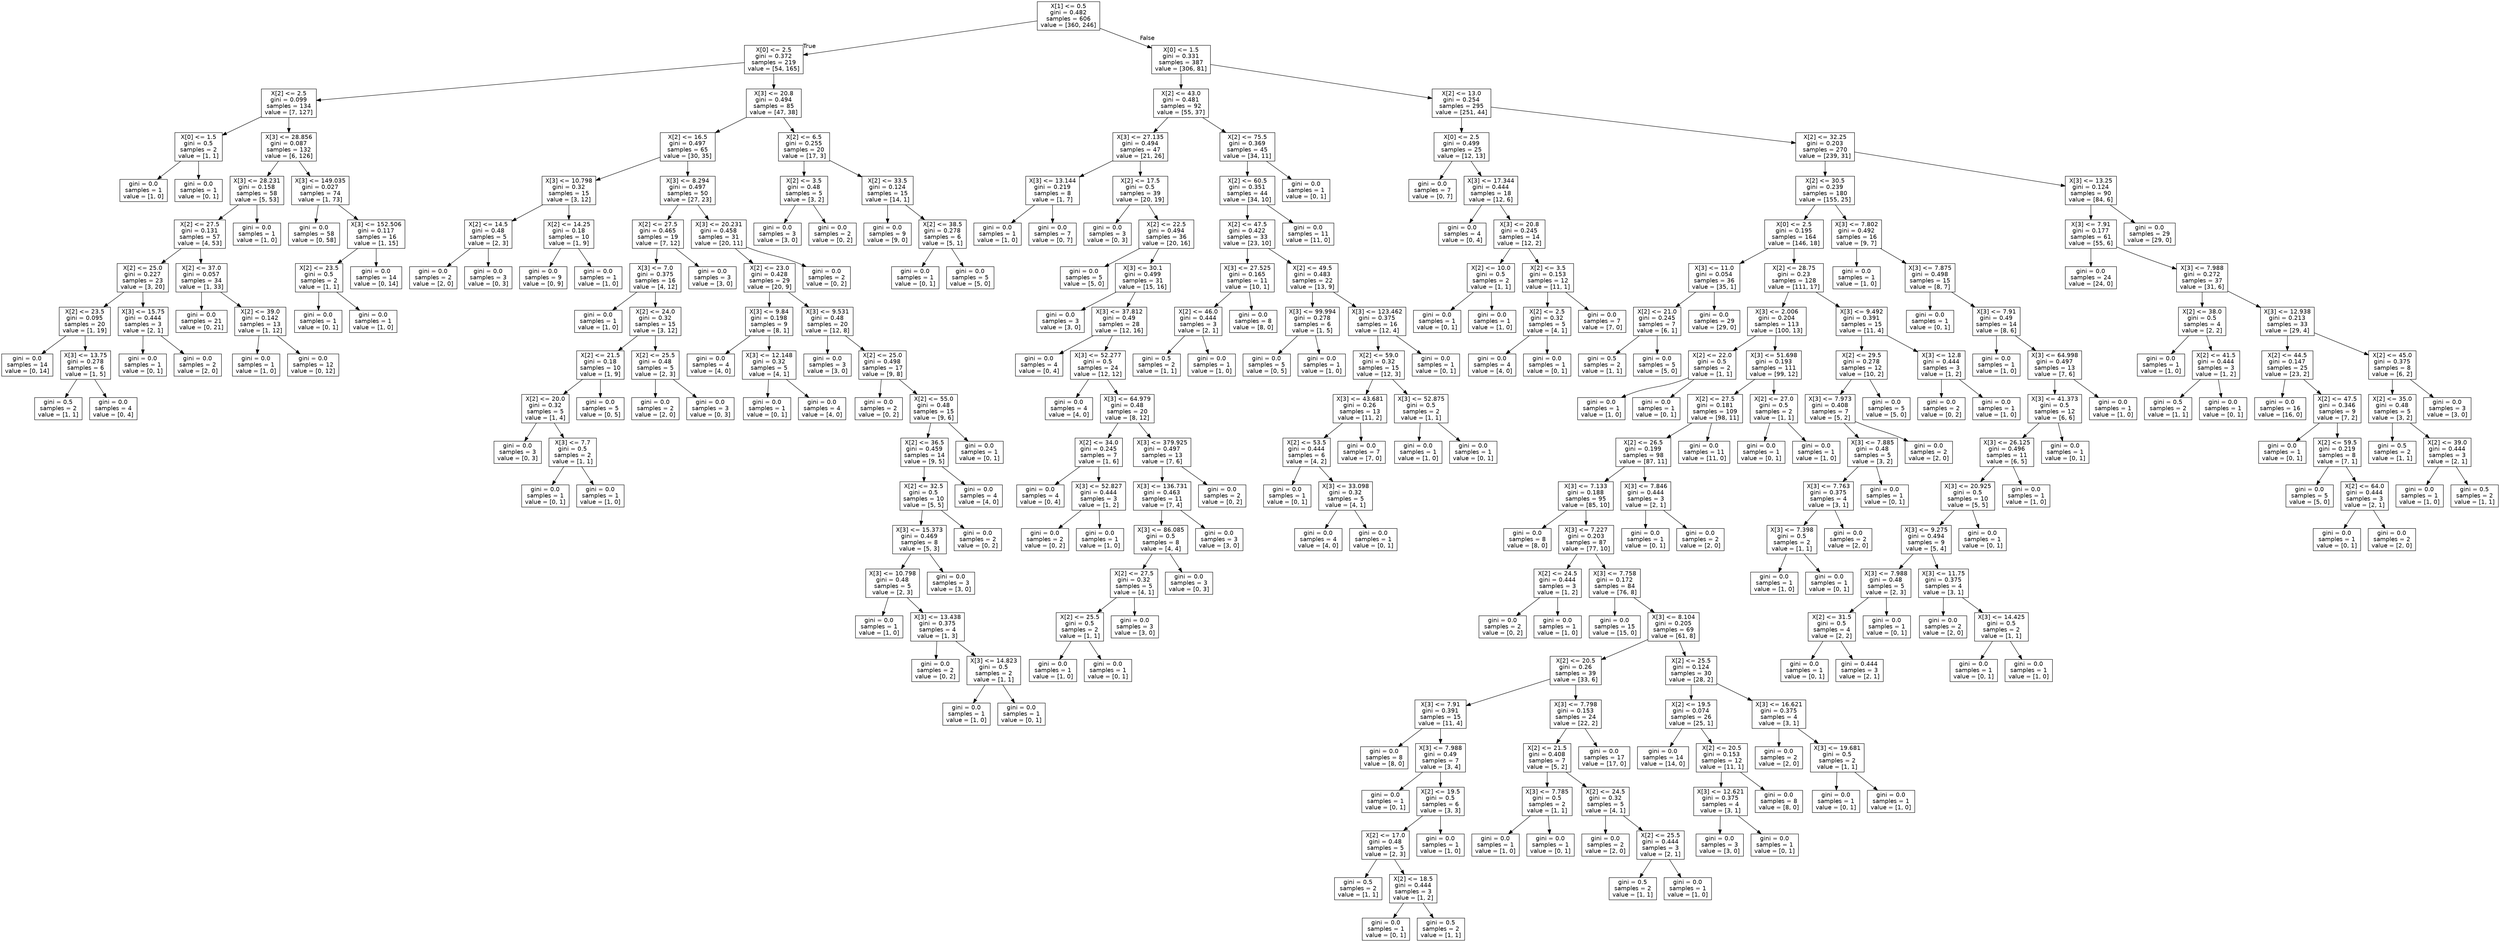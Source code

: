 digraph Tree {
node [shape=box, fontname="helvetica"] ;
edge [fontname="helvetica"] ;
0 [label="X[1] <= 0.5\ngini = 0.482\nsamples = 606\nvalue = [360, 246]"] ;
1 [label="X[0] <= 2.5\ngini = 0.372\nsamples = 219\nvalue = [54, 165]"] ;
0 -> 1 [labeldistance=2.5, labelangle=45, headlabel="True"] ;
2 [label="X[2] <= 2.5\ngini = 0.099\nsamples = 134\nvalue = [7, 127]"] ;
1 -> 2 ;
3 [label="X[0] <= 1.5\ngini = 0.5\nsamples = 2\nvalue = [1, 1]"] ;
2 -> 3 ;
4 [label="gini = 0.0\nsamples = 1\nvalue = [1, 0]"] ;
3 -> 4 ;
5 [label="gini = 0.0\nsamples = 1\nvalue = [0, 1]"] ;
3 -> 5 ;
6 [label="X[3] <= 28.856\ngini = 0.087\nsamples = 132\nvalue = [6, 126]"] ;
2 -> 6 ;
7 [label="X[3] <= 28.231\ngini = 0.158\nsamples = 58\nvalue = [5, 53]"] ;
6 -> 7 ;
8 [label="X[2] <= 27.5\ngini = 0.131\nsamples = 57\nvalue = [4, 53]"] ;
7 -> 8 ;
9 [label="X[2] <= 25.0\ngini = 0.227\nsamples = 23\nvalue = [3, 20]"] ;
8 -> 9 ;
10 [label="X[2] <= 23.5\ngini = 0.095\nsamples = 20\nvalue = [1, 19]"] ;
9 -> 10 ;
11 [label="gini = 0.0\nsamples = 14\nvalue = [0, 14]"] ;
10 -> 11 ;
12 [label="X[3] <= 13.75\ngini = 0.278\nsamples = 6\nvalue = [1, 5]"] ;
10 -> 12 ;
13 [label="gini = 0.5\nsamples = 2\nvalue = [1, 1]"] ;
12 -> 13 ;
14 [label="gini = 0.0\nsamples = 4\nvalue = [0, 4]"] ;
12 -> 14 ;
15 [label="X[3] <= 15.75\ngini = 0.444\nsamples = 3\nvalue = [2, 1]"] ;
9 -> 15 ;
16 [label="gini = 0.0\nsamples = 1\nvalue = [0, 1]"] ;
15 -> 16 ;
17 [label="gini = 0.0\nsamples = 2\nvalue = [2, 0]"] ;
15 -> 17 ;
18 [label="X[2] <= 37.0\ngini = 0.057\nsamples = 34\nvalue = [1, 33]"] ;
8 -> 18 ;
19 [label="gini = 0.0\nsamples = 21\nvalue = [0, 21]"] ;
18 -> 19 ;
20 [label="X[2] <= 39.0\ngini = 0.142\nsamples = 13\nvalue = [1, 12]"] ;
18 -> 20 ;
21 [label="gini = 0.0\nsamples = 1\nvalue = [1, 0]"] ;
20 -> 21 ;
22 [label="gini = 0.0\nsamples = 12\nvalue = [0, 12]"] ;
20 -> 22 ;
23 [label="gini = 0.0\nsamples = 1\nvalue = [1, 0]"] ;
7 -> 23 ;
24 [label="X[3] <= 149.035\ngini = 0.027\nsamples = 74\nvalue = [1, 73]"] ;
6 -> 24 ;
25 [label="gini = 0.0\nsamples = 58\nvalue = [0, 58]"] ;
24 -> 25 ;
26 [label="X[3] <= 152.506\ngini = 0.117\nsamples = 16\nvalue = [1, 15]"] ;
24 -> 26 ;
27 [label="X[2] <= 23.5\ngini = 0.5\nsamples = 2\nvalue = [1, 1]"] ;
26 -> 27 ;
28 [label="gini = 0.0\nsamples = 1\nvalue = [0, 1]"] ;
27 -> 28 ;
29 [label="gini = 0.0\nsamples = 1\nvalue = [1, 0]"] ;
27 -> 29 ;
30 [label="gini = 0.0\nsamples = 14\nvalue = [0, 14]"] ;
26 -> 30 ;
31 [label="X[3] <= 20.8\ngini = 0.494\nsamples = 85\nvalue = [47, 38]"] ;
1 -> 31 ;
32 [label="X[2] <= 16.5\ngini = 0.497\nsamples = 65\nvalue = [30, 35]"] ;
31 -> 32 ;
33 [label="X[3] <= 10.798\ngini = 0.32\nsamples = 15\nvalue = [3, 12]"] ;
32 -> 33 ;
34 [label="X[2] <= 14.5\ngini = 0.48\nsamples = 5\nvalue = [2, 3]"] ;
33 -> 34 ;
35 [label="gini = 0.0\nsamples = 2\nvalue = [2, 0]"] ;
34 -> 35 ;
36 [label="gini = 0.0\nsamples = 3\nvalue = [0, 3]"] ;
34 -> 36 ;
37 [label="X[2] <= 14.25\ngini = 0.18\nsamples = 10\nvalue = [1, 9]"] ;
33 -> 37 ;
38 [label="gini = 0.0\nsamples = 9\nvalue = [0, 9]"] ;
37 -> 38 ;
39 [label="gini = 0.0\nsamples = 1\nvalue = [1, 0]"] ;
37 -> 39 ;
40 [label="X[3] <= 8.294\ngini = 0.497\nsamples = 50\nvalue = [27, 23]"] ;
32 -> 40 ;
41 [label="X[2] <= 27.5\ngini = 0.465\nsamples = 19\nvalue = [7, 12]"] ;
40 -> 41 ;
42 [label="X[3] <= 7.0\ngini = 0.375\nsamples = 16\nvalue = [4, 12]"] ;
41 -> 42 ;
43 [label="gini = 0.0\nsamples = 1\nvalue = [1, 0]"] ;
42 -> 43 ;
44 [label="X[2] <= 24.0\ngini = 0.32\nsamples = 15\nvalue = [3, 12]"] ;
42 -> 44 ;
45 [label="X[2] <= 21.5\ngini = 0.18\nsamples = 10\nvalue = [1, 9]"] ;
44 -> 45 ;
46 [label="X[2] <= 20.0\ngini = 0.32\nsamples = 5\nvalue = [1, 4]"] ;
45 -> 46 ;
47 [label="gini = 0.0\nsamples = 3\nvalue = [0, 3]"] ;
46 -> 47 ;
48 [label="X[3] <= 7.7\ngini = 0.5\nsamples = 2\nvalue = [1, 1]"] ;
46 -> 48 ;
49 [label="gini = 0.0\nsamples = 1\nvalue = [0, 1]"] ;
48 -> 49 ;
50 [label="gini = 0.0\nsamples = 1\nvalue = [1, 0]"] ;
48 -> 50 ;
51 [label="gini = 0.0\nsamples = 5\nvalue = [0, 5]"] ;
45 -> 51 ;
52 [label="X[2] <= 25.5\ngini = 0.48\nsamples = 5\nvalue = [2, 3]"] ;
44 -> 52 ;
53 [label="gini = 0.0\nsamples = 2\nvalue = [2, 0]"] ;
52 -> 53 ;
54 [label="gini = 0.0\nsamples = 3\nvalue = [0, 3]"] ;
52 -> 54 ;
55 [label="gini = 0.0\nsamples = 3\nvalue = [3, 0]"] ;
41 -> 55 ;
56 [label="X[3] <= 20.231\ngini = 0.458\nsamples = 31\nvalue = [20, 11]"] ;
40 -> 56 ;
57 [label="X[2] <= 23.0\ngini = 0.428\nsamples = 29\nvalue = [20, 9]"] ;
56 -> 57 ;
58 [label="X[3] <= 9.84\ngini = 0.198\nsamples = 9\nvalue = [8, 1]"] ;
57 -> 58 ;
59 [label="gini = 0.0\nsamples = 4\nvalue = [4, 0]"] ;
58 -> 59 ;
60 [label="X[3] <= 12.148\ngini = 0.32\nsamples = 5\nvalue = [4, 1]"] ;
58 -> 60 ;
61 [label="gini = 0.0\nsamples = 1\nvalue = [0, 1]"] ;
60 -> 61 ;
62 [label="gini = 0.0\nsamples = 4\nvalue = [4, 0]"] ;
60 -> 62 ;
63 [label="X[3] <= 9.531\ngini = 0.48\nsamples = 20\nvalue = [12, 8]"] ;
57 -> 63 ;
64 [label="gini = 0.0\nsamples = 3\nvalue = [3, 0]"] ;
63 -> 64 ;
65 [label="X[2] <= 25.0\ngini = 0.498\nsamples = 17\nvalue = [9, 8]"] ;
63 -> 65 ;
66 [label="gini = 0.0\nsamples = 2\nvalue = [0, 2]"] ;
65 -> 66 ;
67 [label="X[2] <= 55.0\ngini = 0.48\nsamples = 15\nvalue = [9, 6]"] ;
65 -> 67 ;
68 [label="X[2] <= 36.5\ngini = 0.459\nsamples = 14\nvalue = [9, 5]"] ;
67 -> 68 ;
69 [label="X[2] <= 32.5\ngini = 0.5\nsamples = 10\nvalue = [5, 5]"] ;
68 -> 69 ;
70 [label="X[3] <= 15.373\ngini = 0.469\nsamples = 8\nvalue = [5, 3]"] ;
69 -> 70 ;
71 [label="X[3] <= 10.798\ngini = 0.48\nsamples = 5\nvalue = [2, 3]"] ;
70 -> 71 ;
72 [label="gini = 0.0\nsamples = 1\nvalue = [1, 0]"] ;
71 -> 72 ;
73 [label="X[3] <= 13.438\ngini = 0.375\nsamples = 4\nvalue = [1, 3]"] ;
71 -> 73 ;
74 [label="gini = 0.0\nsamples = 2\nvalue = [0, 2]"] ;
73 -> 74 ;
75 [label="X[3] <= 14.823\ngini = 0.5\nsamples = 2\nvalue = [1, 1]"] ;
73 -> 75 ;
76 [label="gini = 0.0\nsamples = 1\nvalue = [1, 0]"] ;
75 -> 76 ;
77 [label="gini = 0.0\nsamples = 1\nvalue = [0, 1]"] ;
75 -> 77 ;
78 [label="gini = 0.0\nsamples = 3\nvalue = [3, 0]"] ;
70 -> 78 ;
79 [label="gini = 0.0\nsamples = 2\nvalue = [0, 2]"] ;
69 -> 79 ;
80 [label="gini = 0.0\nsamples = 4\nvalue = [4, 0]"] ;
68 -> 80 ;
81 [label="gini = 0.0\nsamples = 1\nvalue = [0, 1]"] ;
67 -> 81 ;
82 [label="gini = 0.0\nsamples = 2\nvalue = [0, 2]"] ;
56 -> 82 ;
83 [label="X[2] <= 6.5\ngini = 0.255\nsamples = 20\nvalue = [17, 3]"] ;
31 -> 83 ;
84 [label="X[2] <= 3.5\ngini = 0.48\nsamples = 5\nvalue = [3, 2]"] ;
83 -> 84 ;
85 [label="gini = 0.0\nsamples = 3\nvalue = [3, 0]"] ;
84 -> 85 ;
86 [label="gini = 0.0\nsamples = 2\nvalue = [0, 2]"] ;
84 -> 86 ;
87 [label="X[2] <= 33.5\ngini = 0.124\nsamples = 15\nvalue = [14, 1]"] ;
83 -> 87 ;
88 [label="gini = 0.0\nsamples = 9\nvalue = [9, 0]"] ;
87 -> 88 ;
89 [label="X[2] <= 38.5\ngini = 0.278\nsamples = 6\nvalue = [5, 1]"] ;
87 -> 89 ;
90 [label="gini = 0.0\nsamples = 1\nvalue = [0, 1]"] ;
89 -> 90 ;
91 [label="gini = 0.0\nsamples = 5\nvalue = [5, 0]"] ;
89 -> 91 ;
92 [label="X[0] <= 1.5\ngini = 0.331\nsamples = 387\nvalue = [306, 81]"] ;
0 -> 92 [labeldistance=2.5, labelangle=-45, headlabel="False"] ;
93 [label="X[2] <= 43.0\ngini = 0.481\nsamples = 92\nvalue = [55, 37]"] ;
92 -> 93 ;
94 [label="X[3] <= 27.135\ngini = 0.494\nsamples = 47\nvalue = [21, 26]"] ;
93 -> 94 ;
95 [label="X[3] <= 13.144\ngini = 0.219\nsamples = 8\nvalue = [1, 7]"] ;
94 -> 95 ;
96 [label="gini = 0.0\nsamples = 1\nvalue = [1, 0]"] ;
95 -> 96 ;
97 [label="gini = 0.0\nsamples = 7\nvalue = [0, 7]"] ;
95 -> 97 ;
98 [label="X[2] <= 17.5\ngini = 0.5\nsamples = 39\nvalue = [20, 19]"] ;
94 -> 98 ;
99 [label="gini = 0.0\nsamples = 3\nvalue = [0, 3]"] ;
98 -> 99 ;
100 [label="X[2] <= 22.5\ngini = 0.494\nsamples = 36\nvalue = [20, 16]"] ;
98 -> 100 ;
101 [label="gini = 0.0\nsamples = 5\nvalue = [5, 0]"] ;
100 -> 101 ;
102 [label="X[3] <= 30.1\ngini = 0.499\nsamples = 31\nvalue = [15, 16]"] ;
100 -> 102 ;
103 [label="gini = 0.0\nsamples = 3\nvalue = [3, 0]"] ;
102 -> 103 ;
104 [label="X[3] <= 37.812\ngini = 0.49\nsamples = 28\nvalue = [12, 16]"] ;
102 -> 104 ;
105 [label="gini = 0.0\nsamples = 4\nvalue = [0, 4]"] ;
104 -> 105 ;
106 [label="X[3] <= 52.277\ngini = 0.5\nsamples = 24\nvalue = [12, 12]"] ;
104 -> 106 ;
107 [label="gini = 0.0\nsamples = 4\nvalue = [4, 0]"] ;
106 -> 107 ;
108 [label="X[3] <= 64.979\ngini = 0.48\nsamples = 20\nvalue = [8, 12]"] ;
106 -> 108 ;
109 [label="X[2] <= 34.0\ngini = 0.245\nsamples = 7\nvalue = [1, 6]"] ;
108 -> 109 ;
110 [label="gini = 0.0\nsamples = 4\nvalue = [0, 4]"] ;
109 -> 110 ;
111 [label="X[3] <= 52.827\ngini = 0.444\nsamples = 3\nvalue = [1, 2]"] ;
109 -> 111 ;
112 [label="gini = 0.0\nsamples = 2\nvalue = [0, 2]"] ;
111 -> 112 ;
113 [label="gini = 0.0\nsamples = 1\nvalue = [1, 0]"] ;
111 -> 113 ;
114 [label="X[3] <= 379.925\ngini = 0.497\nsamples = 13\nvalue = [7, 6]"] ;
108 -> 114 ;
115 [label="X[3] <= 136.731\ngini = 0.463\nsamples = 11\nvalue = [7, 4]"] ;
114 -> 115 ;
116 [label="X[3] <= 86.085\ngini = 0.5\nsamples = 8\nvalue = [4, 4]"] ;
115 -> 116 ;
117 [label="X[2] <= 27.5\ngini = 0.32\nsamples = 5\nvalue = [4, 1]"] ;
116 -> 117 ;
118 [label="X[2] <= 25.5\ngini = 0.5\nsamples = 2\nvalue = [1, 1]"] ;
117 -> 118 ;
119 [label="gini = 0.0\nsamples = 1\nvalue = [1, 0]"] ;
118 -> 119 ;
120 [label="gini = 0.0\nsamples = 1\nvalue = [0, 1]"] ;
118 -> 120 ;
121 [label="gini = 0.0\nsamples = 3\nvalue = [3, 0]"] ;
117 -> 121 ;
122 [label="gini = 0.0\nsamples = 3\nvalue = [0, 3]"] ;
116 -> 122 ;
123 [label="gini = 0.0\nsamples = 3\nvalue = [3, 0]"] ;
115 -> 123 ;
124 [label="gini = 0.0\nsamples = 2\nvalue = [0, 2]"] ;
114 -> 124 ;
125 [label="X[2] <= 75.5\ngini = 0.369\nsamples = 45\nvalue = [34, 11]"] ;
93 -> 125 ;
126 [label="X[2] <= 60.5\ngini = 0.351\nsamples = 44\nvalue = [34, 10]"] ;
125 -> 126 ;
127 [label="X[2] <= 47.5\ngini = 0.422\nsamples = 33\nvalue = [23, 10]"] ;
126 -> 127 ;
128 [label="X[3] <= 27.525\ngini = 0.165\nsamples = 11\nvalue = [10, 1]"] ;
127 -> 128 ;
129 [label="X[2] <= 46.0\ngini = 0.444\nsamples = 3\nvalue = [2, 1]"] ;
128 -> 129 ;
130 [label="gini = 0.5\nsamples = 2\nvalue = [1, 1]"] ;
129 -> 130 ;
131 [label="gini = 0.0\nsamples = 1\nvalue = [1, 0]"] ;
129 -> 131 ;
132 [label="gini = 0.0\nsamples = 8\nvalue = [8, 0]"] ;
128 -> 132 ;
133 [label="X[2] <= 49.5\ngini = 0.483\nsamples = 22\nvalue = [13, 9]"] ;
127 -> 133 ;
134 [label="X[3] <= 99.994\ngini = 0.278\nsamples = 6\nvalue = [1, 5]"] ;
133 -> 134 ;
135 [label="gini = 0.0\nsamples = 5\nvalue = [0, 5]"] ;
134 -> 135 ;
136 [label="gini = 0.0\nsamples = 1\nvalue = [1, 0]"] ;
134 -> 136 ;
137 [label="X[3] <= 123.462\ngini = 0.375\nsamples = 16\nvalue = [12, 4]"] ;
133 -> 137 ;
138 [label="X[2] <= 59.0\ngini = 0.32\nsamples = 15\nvalue = [12, 3]"] ;
137 -> 138 ;
139 [label="X[3] <= 43.681\ngini = 0.26\nsamples = 13\nvalue = [11, 2]"] ;
138 -> 139 ;
140 [label="X[2] <= 53.5\ngini = 0.444\nsamples = 6\nvalue = [4, 2]"] ;
139 -> 140 ;
141 [label="gini = 0.0\nsamples = 1\nvalue = [0, 1]"] ;
140 -> 141 ;
142 [label="X[3] <= 33.098\ngini = 0.32\nsamples = 5\nvalue = [4, 1]"] ;
140 -> 142 ;
143 [label="gini = 0.0\nsamples = 4\nvalue = [4, 0]"] ;
142 -> 143 ;
144 [label="gini = 0.0\nsamples = 1\nvalue = [0, 1]"] ;
142 -> 144 ;
145 [label="gini = 0.0\nsamples = 7\nvalue = [7, 0]"] ;
139 -> 145 ;
146 [label="X[3] <= 52.875\ngini = 0.5\nsamples = 2\nvalue = [1, 1]"] ;
138 -> 146 ;
147 [label="gini = 0.0\nsamples = 1\nvalue = [1, 0]"] ;
146 -> 147 ;
148 [label="gini = 0.0\nsamples = 1\nvalue = [0, 1]"] ;
146 -> 148 ;
149 [label="gini = 0.0\nsamples = 1\nvalue = [0, 1]"] ;
137 -> 149 ;
150 [label="gini = 0.0\nsamples = 11\nvalue = [11, 0]"] ;
126 -> 150 ;
151 [label="gini = 0.0\nsamples = 1\nvalue = [0, 1]"] ;
125 -> 151 ;
152 [label="X[2] <= 13.0\ngini = 0.254\nsamples = 295\nvalue = [251, 44]"] ;
92 -> 152 ;
153 [label="X[0] <= 2.5\ngini = 0.499\nsamples = 25\nvalue = [12, 13]"] ;
152 -> 153 ;
154 [label="gini = 0.0\nsamples = 7\nvalue = [0, 7]"] ;
153 -> 154 ;
155 [label="X[3] <= 17.344\ngini = 0.444\nsamples = 18\nvalue = [12, 6]"] ;
153 -> 155 ;
156 [label="gini = 0.0\nsamples = 4\nvalue = [0, 4]"] ;
155 -> 156 ;
157 [label="X[3] <= 20.8\ngini = 0.245\nsamples = 14\nvalue = [12, 2]"] ;
155 -> 157 ;
158 [label="X[2] <= 10.0\ngini = 0.5\nsamples = 2\nvalue = [1, 1]"] ;
157 -> 158 ;
159 [label="gini = 0.0\nsamples = 1\nvalue = [0, 1]"] ;
158 -> 159 ;
160 [label="gini = 0.0\nsamples = 1\nvalue = [1, 0]"] ;
158 -> 160 ;
161 [label="X[2] <= 3.5\ngini = 0.153\nsamples = 12\nvalue = [11, 1]"] ;
157 -> 161 ;
162 [label="X[2] <= 2.5\ngini = 0.32\nsamples = 5\nvalue = [4, 1]"] ;
161 -> 162 ;
163 [label="gini = 0.0\nsamples = 4\nvalue = [4, 0]"] ;
162 -> 163 ;
164 [label="gini = 0.0\nsamples = 1\nvalue = [0, 1]"] ;
162 -> 164 ;
165 [label="gini = 0.0\nsamples = 7\nvalue = [7, 0]"] ;
161 -> 165 ;
166 [label="X[2] <= 32.25\ngini = 0.203\nsamples = 270\nvalue = [239, 31]"] ;
152 -> 166 ;
167 [label="X[2] <= 30.5\ngini = 0.239\nsamples = 180\nvalue = [155, 25]"] ;
166 -> 167 ;
168 [label="X[0] <= 2.5\ngini = 0.195\nsamples = 164\nvalue = [146, 18]"] ;
167 -> 168 ;
169 [label="X[3] <= 11.0\ngini = 0.054\nsamples = 36\nvalue = [35, 1]"] ;
168 -> 169 ;
170 [label="X[2] <= 21.0\ngini = 0.245\nsamples = 7\nvalue = [6, 1]"] ;
169 -> 170 ;
171 [label="gini = 0.5\nsamples = 2\nvalue = [1, 1]"] ;
170 -> 171 ;
172 [label="gini = 0.0\nsamples = 5\nvalue = [5, 0]"] ;
170 -> 172 ;
173 [label="gini = 0.0\nsamples = 29\nvalue = [29, 0]"] ;
169 -> 173 ;
174 [label="X[2] <= 28.75\ngini = 0.23\nsamples = 128\nvalue = [111, 17]"] ;
168 -> 174 ;
175 [label="X[3] <= 2.006\ngini = 0.204\nsamples = 113\nvalue = [100, 13]"] ;
174 -> 175 ;
176 [label="X[2] <= 22.0\ngini = 0.5\nsamples = 2\nvalue = [1, 1]"] ;
175 -> 176 ;
177 [label="gini = 0.0\nsamples = 1\nvalue = [1, 0]"] ;
176 -> 177 ;
178 [label="gini = 0.0\nsamples = 1\nvalue = [0, 1]"] ;
176 -> 178 ;
179 [label="X[3] <= 51.698\ngini = 0.193\nsamples = 111\nvalue = [99, 12]"] ;
175 -> 179 ;
180 [label="X[2] <= 27.5\ngini = 0.181\nsamples = 109\nvalue = [98, 11]"] ;
179 -> 180 ;
181 [label="X[2] <= 26.5\ngini = 0.199\nsamples = 98\nvalue = [87, 11]"] ;
180 -> 181 ;
182 [label="X[3] <= 7.133\ngini = 0.188\nsamples = 95\nvalue = [85, 10]"] ;
181 -> 182 ;
183 [label="gini = 0.0\nsamples = 8\nvalue = [8, 0]"] ;
182 -> 183 ;
184 [label="X[3] <= 7.227\ngini = 0.203\nsamples = 87\nvalue = [77, 10]"] ;
182 -> 184 ;
185 [label="X[2] <= 24.5\ngini = 0.444\nsamples = 3\nvalue = [1, 2]"] ;
184 -> 185 ;
186 [label="gini = 0.0\nsamples = 2\nvalue = [0, 2]"] ;
185 -> 186 ;
187 [label="gini = 0.0\nsamples = 1\nvalue = [1, 0]"] ;
185 -> 187 ;
188 [label="X[3] <= 7.758\ngini = 0.172\nsamples = 84\nvalue = [76, 8]"] ;
184 -> 188 ;
189 [label="gini = 0.0\nsamples = 15\nvalue = [15, 0]"] ;
188 -> 189 ;
190 [label="X[3] <= 8.104\ngini = 0.205\nsamples = 69\nvalue = [61, 8]"] ;
188 -> 190 ;
191 [label="X[2] <= 20.5\ngini = 0.26\nsamples = 39\nvalue = [33, 6]"] ;
190 -> 191 ;
192 [label="X[3] <= 7.91\ngini = 0.391\nsamples = 15\nvalue = [11, 4]"] ;
191 -> 192 ;
193 [label="gini = 0.0\nsamples = 8\nvalue = [8, 0]"] ;
192 -> 193 ;
194 [label="X[3] <= 7.988\ngini = 0.49\nsamples = 7\nvalue = [3, 4]"] ;
192 -> 194 ;
195 [label="gini = 0.0\nsamples = 1\nvalue = [0, 1]"] ;
194 -> 195 ;
196 [label="X[2] <= 19.5\ngini = 0.5\nsamples = 6\nvalue = [3, 3]"] ;
194 -> 196 ;
197 [label="X[2] <= 17.0\ngini = 0.48\nsamples = 5\nvalue = [2, 3]"] ;
196 -> 197 ;
198 [label="gini = 0.5\nsamples = 2\nvalue = [1, 1]"] ;
197 -> 198 ;
199 [label="X[2] <= 18.5\ngini = 0.444\nsamples = 3\nvalue = [1, 2]"] ;
197 -> 199 ;
200 [label="gini = 0.0\nsamples = 1\nvalue = [0, 1]"] ;
199 -> 200 ;
201 [label="gini = 0.5\nsamples = 2\nvalue = [1, 1]"] ;
199 -> 201 ;
202 [label="gini = 0.0\nsamples = 1\nvalue = [1, 0]"] ;
196 -> 202 ;
203 [label="X[3] <= 7.798\ngini = 0.153\nsamples = 24\nvalue = [22, 2]"] ;
191 -> 203 ;
204 [label="X[2] <= 21.5\ngini = 0.408\nsamples = 7\nvalue = [5, 2]"] ;
203 -> 204 ;
205 [label="X[3] <= 7.785\ngini = 0.5\nsamples = 2\nvalue = [1, 1]"] ;
204 -> 205 ;
206 [label="gini = 0.0\nsamples = 1\nvalue = [1, 0]"] ;
205 -> 206 ;
207 [label="gini = 0.0\nsamples = 1\nvalue = [0, 1]"] ;
205 -> 207 ;
208 [label="X[2] <= 24.5\ngini = 0.32\nsamples = 5\nvalue = [4, 1]"] ;
204 -> 208 ;
209 [label="gini = 0.0\nsamples = 2\nvalue = [2, 0]"] ;
208 -> 209 ;
210 [label="X[2] <= 25.5\ngini = 0.444\nsamples = 3\nvalue = [2, 1]"] ;
208 -> 210 ;
211 [label="gini = 0.5\nsamples = 2\nvalue = [1, 1]"] ;
210 -> 211 ;
212 [label="gini = 0.0\nsamples = 1\nvalue = [1, 0]"] ;
210 -> 212 ;
213 [label="gini = 0.0\nsamples = 17\nvalue = [17, 0]"] ;
203 -> 213 ;
214 [label="X[2] <= 25.5\ngini = 0.124\nsamples = 30\nvalue = [28, 2]"] ;
190 -> 214 ;
215 [label="X[2] <= 19.5\ngini = 0.074\nsamples = 26\nvalue = [25, 1]"] ;
214 -> 215 ;
216 [label="gini = 0.0\nsamples = 14\nvalue = [14, 0]"] ;
215 -> 216 ;
217 [label="X[2] <= 20.5\ngini = 0.153\nsamples = 12\nvalue = [11, 1]"] ;
215 -> 217 ;
218 [label="X[3] <= 12.621\ngini = 0.375\nsamples = 4\nvalue = [3, 1]"] ;
217 -> 218 ;
219 [label="gini = 0.0\nsamples = 3\nvalue = [3, 0]"] ;
218 -> 219 ;
220 [label="gini = 0.0\nsamples = 1\nvalue = [0, 1]"] ;
218 -> 220 ;
221 [label="gini = 0.0\nsamples = 8\nvalue = [8, 0]"] ;
217 -> 221 ;
222 [label="X[3] <= 16.621\ngini = 0.375\nsamples = 4\nvalue = [3, 1]"] ;
214 -> 222 ;
223 [label="gini = 0.0\nsamples = 2\nvalue = [2, 0]"] ;
222 -> 223 ;
224 [label="X[3] <= 19.681\ngini = 0.5\nsamples = 2\nvalue = [1, 1]"] ;
222 -> 224 ;
225 [label="gini = 0.0\nsamples = 1\nvalue = [0, 1]"] ;
224 -> 225 ;
226 [label="gini = 0.0\nsamples = 1\nvalue = [1, 0]"] ;
224 -> 226 ;
227 [label="X[3] <= 7.846\ngini = 0.444\nsamples = 3\nvalue = [2, 1]"] ;
181 -> 227 ;
228 [label="gini = 0.0\nsamples = 1\nvalue = [0, 1]"] ;
227 -> 228 ;
229 [label="gini = 0.0\nsamples = 2\nvalue = [2, 0]"] ;
227 -> 229 ;
230 [label="gini = 0.0\nsamples = 11\nvalue = [11, 0]"] ;
180 -> 230 ;
231 [label="X[2] <= 27.0\ngini = 0.5\nsamples = 2\nvalue = [1, 1]"] ;
179 -> 231 ;
232 [label="gini = 0.0\nsamples = 1\nvalue = [0, 1]"] ;
231 -> 232 ;
233 [label="gini = 0.0\nsamples = 1\nvalue = [1, 0]"] ;
231 -> 233 ;
234 [label="X[3] <= 9.492\ngini = 0.391\nsamples = 15\nvalue = [11, 4]"] ;
174 -> 234 ;
235 [label="X[2] <= 29.5\ngini = 0.278\nsamples = 12\nvalue = [10, 2]"] ;
234 -> 235 ;
236 [label="X[3] <= 7.973\ngini = 0.408\nsamples = 7\nvalue = [5, 2]"] ;
235 -> 236 ;
237 [label="X[3] <= 7.885\ngini = 0.48\nsamples = 5\nvalue = [3, 2]"] ;
236 -> 237 ;
238 [label="X[3] <= 7.763\ngini = 0.375\nsamples = 4\nvalue = [3, 1]"] ;
237 -> 238 ;
239 [label="X[3] <= 7.398\ngini = 0.5\nsamples = 2\nvalue = [1, 1]"] ;
238 -> 239 ;
240 [label="gini = 0.0\nsamples = 1\nvalue = [1, 0]"] ;
239 -> 240 ;
241 [label="gini = 0.0\nsamples = 1\nvalue = [0, 1]"] ;
239 -> 241 ;
242 [label="gini = 0.0\nsamples = 2\nvalue = [2, 0]"] ;
238 -> 242 ;
243 [label="gini = 0.0\nsamples = 1\nvalue = [0, 1]"] ;
237 -> 243 ;
244 [label="gini = 0.0\nsamples = 2\nvalue = [2, 0]"] ;
236 -> 244 ;
245 [label="gini = 0.0\nsamples = 5\nvalue = [5, 0]"] ;
235 -> 245 ;
246 [label="X[3] <= 12.8\ngini = 0.444\nsamples = 3\nvalue = [1, 2]"] ;
234 -> 246 ;
247 [label="gini = 0.0\nsamples = 2\nvalue = [0, 2]"] ;
246 -> 247 ;
248 [label="gini = 0.0\nsamples = 1\nvalue = [1, 0]"] ;
246 -> 248 ;
249 [label="X[3] <= 7.802\ngini = 0.492\nsamples = 16\nvalue = [9, 7]"] ;
167 -> 249 ;
250 [label="gini = 0.0\nsamples = 1\nvalue = [1, 0]"] ;
249 -> 250 ;
251 [label="X[3] <= 7.875\ngini = 0.498\nsamples = 15\nvalue = [8, 7]"] ;
249 -> 251 ;
252 [label="gini = 0.0\nsamples = 1\nvalue = [0, 1]"] ;
251 -> 252 ;
253 [label="X[3] <= 7.91\ngini = 0.49\nsamples = 14\nvalue = [8, 6]"] ;
251 -> 253 ;
254 [label="gini = 0.0\nsamples = 1\nvalue = [1, 0]"] ;
253 -> 254 ;
255 [label="X[3] <= 64.998\ngini = 0.497\nsamples = 13\nvalue = [7, 6]"] ;
253 -> 255 ;
256 [label="X[3] <= 41.373\ngini = 0.5\nsamples = 12\nvalue = [6, 6]"] ;
255 -> 256 ;
257 [label="X[3] <= 26.125\ngini = 0.496\nsamples = 11\nvalue = [6, 5]"] ;
256 -> 257 ;
258 [label="X[3] <= 20.925\ngini = 0.5\nsamples = 10\nvalue = [5, 5]"] ;
257 -> 258 ;
259 [label="X[3] <= 9.275\ngini = 0.494\nsamples = 9\nvalue = [5, 4]"] ;
258 -> 259 ;
260 [label="X[3] <= 7.988\ngini = 0.48\nsamples = 5\nvalue = [2, 3]"] ;
259 -> 260 ;
261 [label="X[2] <= 31.5\ngini = 0.5\nsamples = 4\nvalue = [2, 2]"] ;
260 -> 261 ;
262 [label="gini = 0.0\nsamples = 1\nvalue = [0, 1]"] ;
261 -> 262 ;
263 [label="gini = 0.444\nsamples = 3\nvalue = [2, 1]"] ;
261 -> 263 ;
264 [label="gini = 0.0\nsamples = 1\nvalue = [0, 1]"] ;
260 -> 264 ;
265 [label="X[3] <= 11.75\ngini = 0.375\nsamples = 4\nvalue = [3, 1]"] ;
259 -> 265 ;
266 [label="gini = 0.0\nsamples = 2\nvalue = [2, 0]"] ;
265 -> 266 ;
267 [label="X[3] <= 14.425\ngini = 0.5\nsamples = 2\nvalue = [1, 1]"] ;
265 -> 267 ;
268 [label="gini = 0.0\nsamples = 1\nvalue = [0, 1]"] ;
267 -> 268 ;
269 [label="gini = 0.0\nsamples = 1\nvalue = [1, 0]"] ;
267 -> 269 ;
270 [label="gini = 0.0\nsamples = 1\nvalue = [0, 1]"] ;
258 -> 270 ;
271 [label="gini = 0.0\nsamples = 1\nvalue = [1, 0]"] ;
257 -> 271 ;
272 [label="gini = 0.0\nsamples = 1\nvalue = [0, 1]"] ;
256 -> 272 ;
273 [label="gini = 0.0\nsamples = 1\nvalue = [1, 0]"] ;
255 -> 273 ;
274 [label="X[3] <= 13.25\ngini = 0.124\nsamples = 90\nvalue = [84, 6]"] ;
166 -> 274 ;
275 [label="X[3] <= 7.91\ngini = 0.177\nsamples = 61\nvalue = [55, 6]"] ;
274 -> 275 ;
276 [label="gini = 0.0\nsamples = 24\nvalue = [24, 0]"] ;
275 -> 276 ;
277 [label="X[3] <= 7.988\ngini = 0.272\nsamples = 37\nvalue = [31, 6]"] ;
275 -> 277 ;
278 [label="X[2] <= 38.0\ngini = 0.5\nsamples = 4\nvalue = [2, 2]"] ;
277 -> 278 ;
279 [label="gini = 0.0\nsamples = 1\nvalue = [1, 0]"] ;
278 -> 279 ;
280 [label="X[2] <= 41.5\ngini = 0.444\nsamples = 3\nvalue = [1, 2]"] ;
278 -> 280 ;
281 [label="gini = 0.5\nsamples = 2\nvalue = [1, 1]"] ;
280 -> 281 ;
282 [label="gini = 0.0\nsamples = 1\nvalue = [0, 1]"] ;
280 -> 282 ;
283 [label="X[3] <= 12.938\ngini = 0.213\nsamples = 33\nvalue = [29, 4]"] ;
277 -> 283 ;
284 [label="X[2] <= 44.5\ngini = 0.147\nsamples = 25\nvalue = [23, 2]"] ;
283 -> 284 ;
285 [label="gini = 0.0\nsamples = 16\nvalue = [16, 0]"] ;
284 -> 285 ;
286 [label="X[2] <= 47.5\ngini = 0.346\nsamples = 9\nvalue = [7, 2]"] ;
284 -> 286 ;
287 [label="gini = 0.0\nsamples = 1\nvalue = [0, 1]"] ;
286 -> 287 ;
288 [label="X[2] <= 59.5\ngini = 0.219\nsamples = 8\nvalue = [7, 1]"] ;
286 -> 288 ;
289 [label="gini = 0.0\nsamples = 5\nvalue = [5, 0]"] ;
288 -> 289 ;
290 [label="X[2] <= 64.0\ngini = 0.444\nsamples = 3\nvalue = [2, 1]"] ;
288 -> 290 ;
291 [label="gini = 0.0\nsamples = 1\nvalue = [0, 1]"] ;
290 -> 291 ;
292 [label="gini = 0.0\nsamples = 2\nvalue = [2, 0]"] ;
290 -> 292 ;
293 [label="X[2] <= 45.0\ngini = 0.375\nsamples = 8\nvalue = [6, 2]"] ;
283 -> 293 ;
294 [label="X[2] <= 35.0\ngini = 0.48\nsamples = 5\nvalue = [3, 2]"] ;
293 -> 294 ;
295 [label="gini = 0.5\nsamples = 2\nvalue = [1, 1]"] ;
294 -> 295 ;
296 [label="X[2] <= 39.0\ngini = 0.444\nsamples = 3\nvalue = [2, 1]"] ;
294 -> 296 ;
297 [label="gini = 0.0\nsamples = 1\nvalue = [1, 0]"] ;
296 -> 297 ;
298 [label="gini = 0.5\nsamples = 2\nvalue = [1, 1]"] ;
296 -> 298 ;
299 [label="gini = 0.0\nsamples = 3\nvalue = [3, 0]"] ;
293 -> 299 ;
300 [label="gini = 0.0\nsamples = 29\nvalue = [29, 0]"] ;
274 -> 300 ;
}
